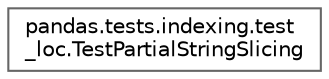 digraph "Graphical Class Hierarchy"
{
 // LATEX_PDF_SIZE
  bgcolor="transparent";
  edge [fontname=Helvetica,fontsize=10,labelfontname=Helvetica,labelfontsize=10];
  node [fontname=Helvetica,fontsize=10,shape=box,height=0.2,width=0.4];
  rankdir="LR";
  Node0 [id="Node000000",label="pandas.tests.indexing.test\l_loc.TestPartialStringSlicing",height=0.2,width=0.4,color="grey40", fillcolor="white", style="filled",URL="$d0/d96/classpandas_1_1tests_1_1indexing_1_1test__loc_1_1TestPartialStringSlicing.html",tooltip=" "];
}
